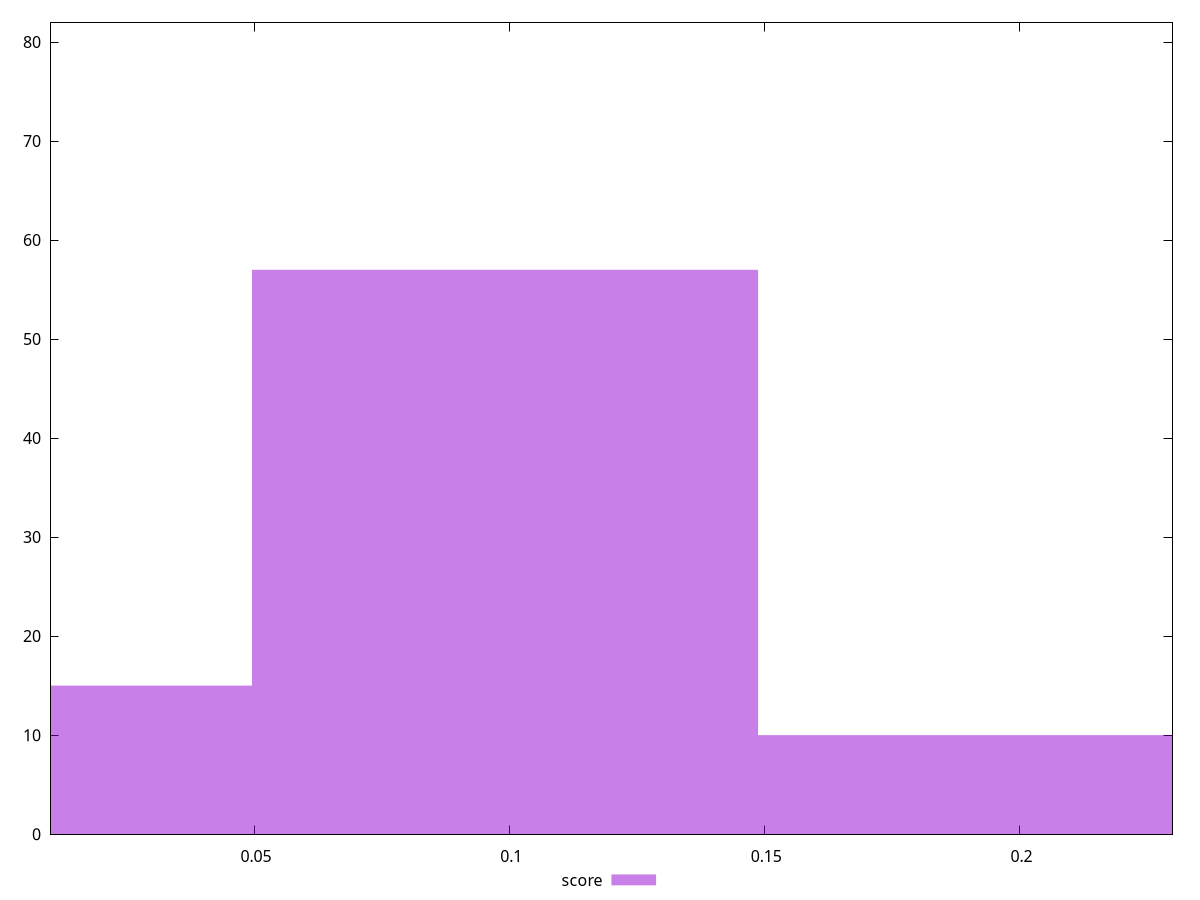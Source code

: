 reset

$score <<EOF
0 15
0.09918448477715729 57
0.19836896955431457 10
EOF

set key outside below
set boxwidth 0.09918448477715729
set xrange [0.01:0.23]
set yrange [0:82]
set trange [0:82]
set style fill transparent solid 0.5 noborder
set terminal svg size 640, 490 enhanced background rgb 'white'
set output "reports/report_00028_2021-02-24T12-49-42.674Z/speed-index/samples/astro/score/histogram.svg"

plot $score title "score" with boxes

reset
